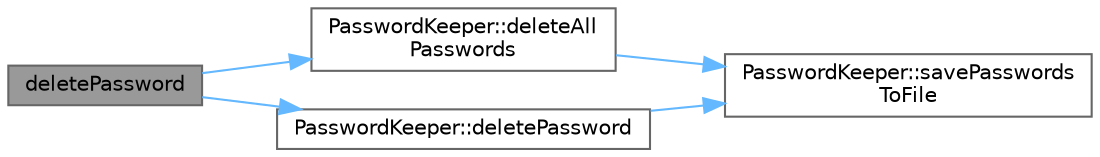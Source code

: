digraph "deletePassword"
{
 // LATEX_PDF_SIZE
  bgcolor="transparent";
  edge [fontname=Helvetica,fontsize=10,labelfontname=Helvetica,labelfontsize=10];
  node [fontname=Helvetica,fontsize=10,shape=box,height=0.2,width=0.4];
  rankdir="LR";
  Node1 [id="Node000001",label="deletePassword",height=0.2,width=0.4,color="gray40", fillcolor="grey60", style="filled", fontcolor="black",tooltip="Deletes a password."];
  Node1 -> Node2 [id="edge1_Node000001_Node000002",color="steelblue1",style="solid",tooltip=" "];
  Node2 [id="Node000002",label="PasswordKeeper::deleteAll\lPasswords",height=0.2,width=0.4,color="grey40", fillcolor="white", style="filled",URL="$class_password_keeper.html#a168a97473a0e617b7bbd7993c35b0534",tooltip="Deletes all password entries."];
  Node2 -> Node3 [id="edge2_Node000002_Node000003",color="steelblue1",style="solid",tooltip=" "];
  Node3 [id="Node000003",label="PasswordKeeper::savePasswords\lToFile",height=0.2,width=0.4,color="grey40", fillcolor="white", style="filled",URL="$class_password_keeper.html#a969bf0ac11f42577b3edd11689e21cf4",tooltip="Saves the password entries to the source file."];
  Node1 -> Node4 [id="edge3_Node000001_Node000004",color="steelblue1",style="solid",tooltip=" "];
  Node4 [id="Node000004",label="PasswordKeeper::deletePassword",height=0.2,width=0.4,color="grey40", fillcolor="white", style="filled",URL="$class_password_keeper.html#a2194316ec0634ffea1dadc8fd20c5825",tooltip="Deletes a password entry."];
  Node4 -> Node3 [id="edge4_Node000004_Node000003",color="steelblue1",style="solid",tooltip=" "];
}
